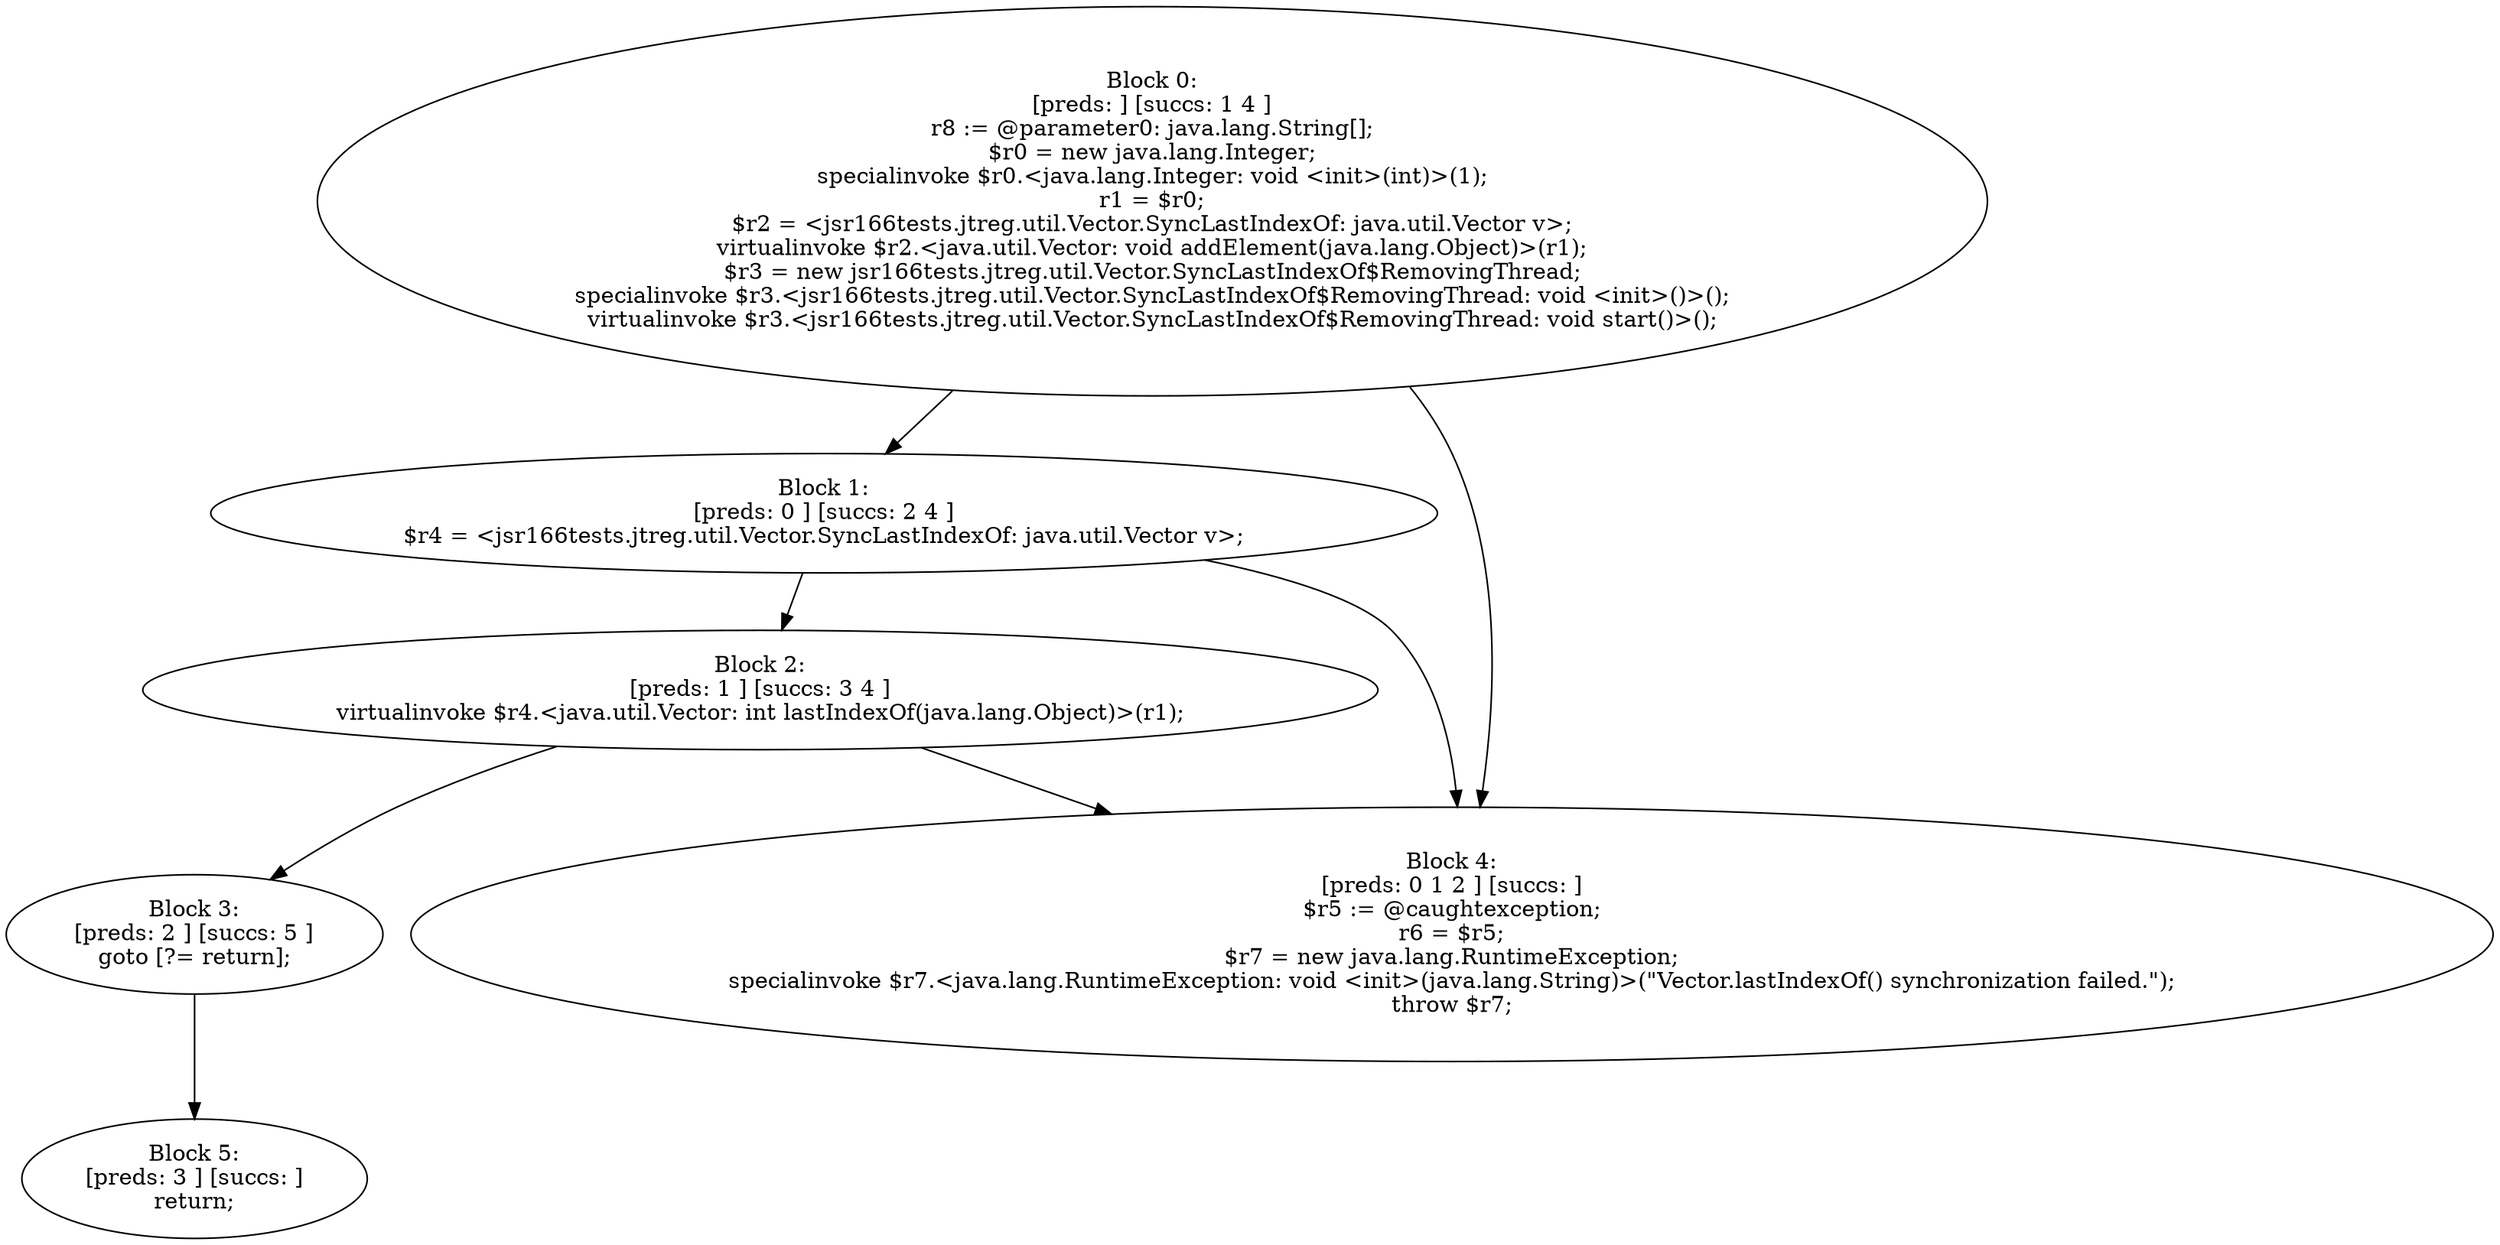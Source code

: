 digraph "unitGraph" {
    "Block 0:
[preds: ] [succs: 1 4 ]
r8 := @parameter0: java.lang.String[];
$r0 = new java.lang.Integer;
specialinvoke $r0.<java.lang.Integer: void <init>(int)>(1);
r1 = $r0;
$r2 = <jsr166tests.jtreg.util.Vector.SyncLastIndexOf: java.util.Vector v>;
virtualinvoke $r2.<java.util.Vector: void addElement(java.lang.Object)>(r1);
$r3 = new jsr166tests.jtreg.util.Vector.SyncLastIndexOf$RemovingThread;
specialinvoke $r3.<jsr166tests.jtreg.util.Vector.SyncLastIndexOf$RemovingThread: void <init>()>();
virtualinvoke $r3.<jsr166tests.jtreg.util.Vector.SyncLastIndexOf$RemovingThread: void start()>();
"
    "Block 1:
[preds: 0 ] [succs: 2 4 ]
$r4 = <jsr166tests.jtreg.util.Vector.SyncLastIndexOf: java.util.Vector v>;
"
    "Block 2:
[preds: 1 ] [succs: 3 4 ]
virtualinvoke $r4.<java.util.Vector: int lastIndexOf(java.lang.Object)>(r1);
"
    "Block 3:
[preds: 2 ] [succs: 5 ]
goto [?= return];
"
    "Block 4:
[preds: 0 1 2 ] [succs: ]
$r5 := @caughtexception;
r6 = $r5;
$r7 = new java.lang.RuntimeException;
specialinvoke $r7.<java.lang.RuntimeException: void <init>(java.lang.String)>(\"Vector.lastIndexOf() synchronization failed.\");
throw $r7;
"
    "Block 5:
[preds: 3 ] [succs: ]
return;
"
    "Block 0:
[preds: ] [succs: 1 4 ]
r8 := @parameter0: java.lang.String[];
$r0 = new java.lang.Integer;
specialinvoke $r0.<java.lang.Integer: void <init>(int)>(1);
r1 = $r0;
$r2 = <jsr166tests.jtreg.util.Vector.SyncLastIndexOf: java.util.Vector v>;
virtualinvoke $r2.<java.util.Vector: void addElement(java.lang.Object)>(r1);
$r3 = new jsr166tests.jtreg.util.Vector.SyncLastIndexOf$RemovingThread;
specialinvoke $r3.<jsr166tests.jtreg.util.Vector.SyncLastIndexOf$RemovingThread: void <init>()>();
virtualinvoke $r3.<jsr166tests.jtreg.util.Vector.SyncLastIndexOf$RemovingThread: void start()>();
"->"Block 1:
[preds: 0 ] [succs: 2 4 ]
$r4 = <jsr166tests.jtreg.util.Vector.SyncLastIndexOf: java.util.Vector v>;
";
    "Block 0:
[preds: ] [succs: 1 4 ]
r8 := @parameter0: java.lang.String[];
$r0 = new java.lang.Integer;
specialinvoke $r0.<java.lang.Integer: void <init>(int)>(1);
r1 = $r0;
$r2 = <jsr166tests.jtreg.util.Vector.SyncLastIndexOf: java.util.Vector v>;
virtualinvoke $r2.<java.util.Vector: void addElement(java.lang.Object)>(r1);
$r3 = new jsr166tests.jtreg.util.Vector.SyncLastIndexOf$RemovingThread;
specialinvoke $r3.<jsr166tests.jtreg.util.Vector.SyncLastIndexOf$RemovingThread: void <init>()>();
virtualinvoke $r3.<jsr166tests.jtreg.util.Vector.SyncLastIndexOf$RemovingThread: void start()>();
"->"Block 4:
[preds: 0 1 2 ] [succs: ]
$r5 := @caughtexception;
r6 = $r5;
$r7 = new java.lang.RuntimeException;
specialinvoke $r7.<java.lang.RuntimeException: void <init>(java.lang.String)>(\"Vector.lastIndexOf() synchronization failed.\");
throw $r7;
";
    "Block 1:
[preds: 0 ] [succs: 2 4 ]
$r4 = <jsr166tests.jtreg.util.Vector.SyncLastIndexOf: java.util.Vector v>;
"->"Block 2:
[preds: 1 ] [succs: 3 4 ]
virtualinvoke $r4.<java.util.Vector: int lastIndexOf(java.lang.Object)>(r1);
";
    "Block 1:
[preds: 0 ] [succs: 2 4 ]
$r4 = <jsr166tests.jtreg.util.Vector.SyncLastIndexOf: java.util.Vector v>;
"->"Block 4:
[preds: 0 1 2 ] [succs: ]
$r5 := @caughtexception;
r6 = $r5;
$r7 = new java.lang.RuntimeException;
specialinvoke $r7.<java.lang.RuntimeException: void <init>(java.lang.String)>(\"Vector.lastIndexOf() synchronization failed.\");
throw $r7;
";
    "Block 2:
[preds: 1 ] [succs: 3 4 ]
virtualinvoke $r4.<java.util.Vector: int lastIndexOf(java.lang.Object)>(r1);
"->"Block 3:
[preds: 2 ] [succs: 5 ]
goto [?= return];
";
    "Block 2:
[preds: 1 ] [succs: 3 4 ]
virtualinvoke $r4.<java.util.Vector: int lastIndexOf(java.lang.Object)>(r1);
"->"Block 4:
[preds: 0 1 2 ] [succs: ]
$r5 := @caughtexception;
r6 = $r5;
$r7 = new java.lang.RuntimeException;
specialinvoke $r7.<java.lang.RuntimeException: void <init>(java.lang.String)>(\"Vector.lastIndexOf() synchronization failed.\");
throw $r7;
";
    "Block 3:
[preds: 2 ] [succs: 5 ]
goto [?= return];
"->"Block 5:
[preds: 3 ] [succs: ]
return;
";
}
